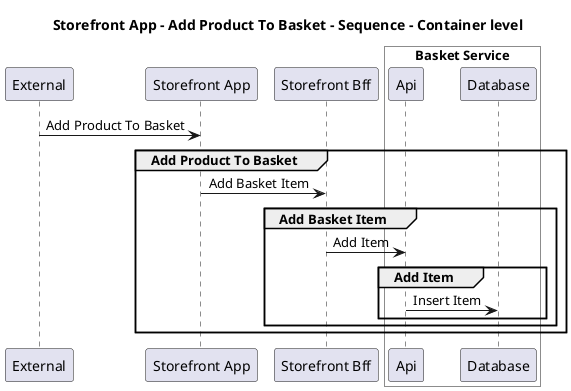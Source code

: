 @startuml

title Storefront App - Add Product To Basket - Sequence - Container level

participant "External" as C4InterFlow.SoftwareSystems.ExternalSystem
participant "Storefront App" as ECommercePlatform.SoftwareSystems.StorefrontApp
participant "Storefront Bff" as ECommercePlatform.SoftwareSystems.StorefrontBff

box "Basket Service" #White
    participant "Api" as ECommercePlatform.SoftwareSystems.BasketService.Containers.Api
    participant "Database" as ECommercePlatform.SoftwareSystems.BasketService.Containers.Database
end box


C4InterFlow.SoftwareSystems.ExternalSystem -> ECommercePlatform.SoftwareSystems.StorefrontApp : Add Product To Basket
group Add Product To Basket
ECommercePlatform.SoftwareSystems.StorefrontApp -> ECommercePlatform.SoftwareSystems.StorefrontBff : Add Basket Item
group Add Basket Item
ECommercePlatform.SoftwareSystems.StorefrontBff -> ECommercePlatform.SoftwareSystems.BasketService.Containers.Api : Add Item
group Add Item
ECommercePlatform.SoftwareSystems.BasketService.Containers.Api -> ECommercePlatform.SoftwareSystems.BasketService.Containers.Database : Insert Item
end
end
end


@enduml
